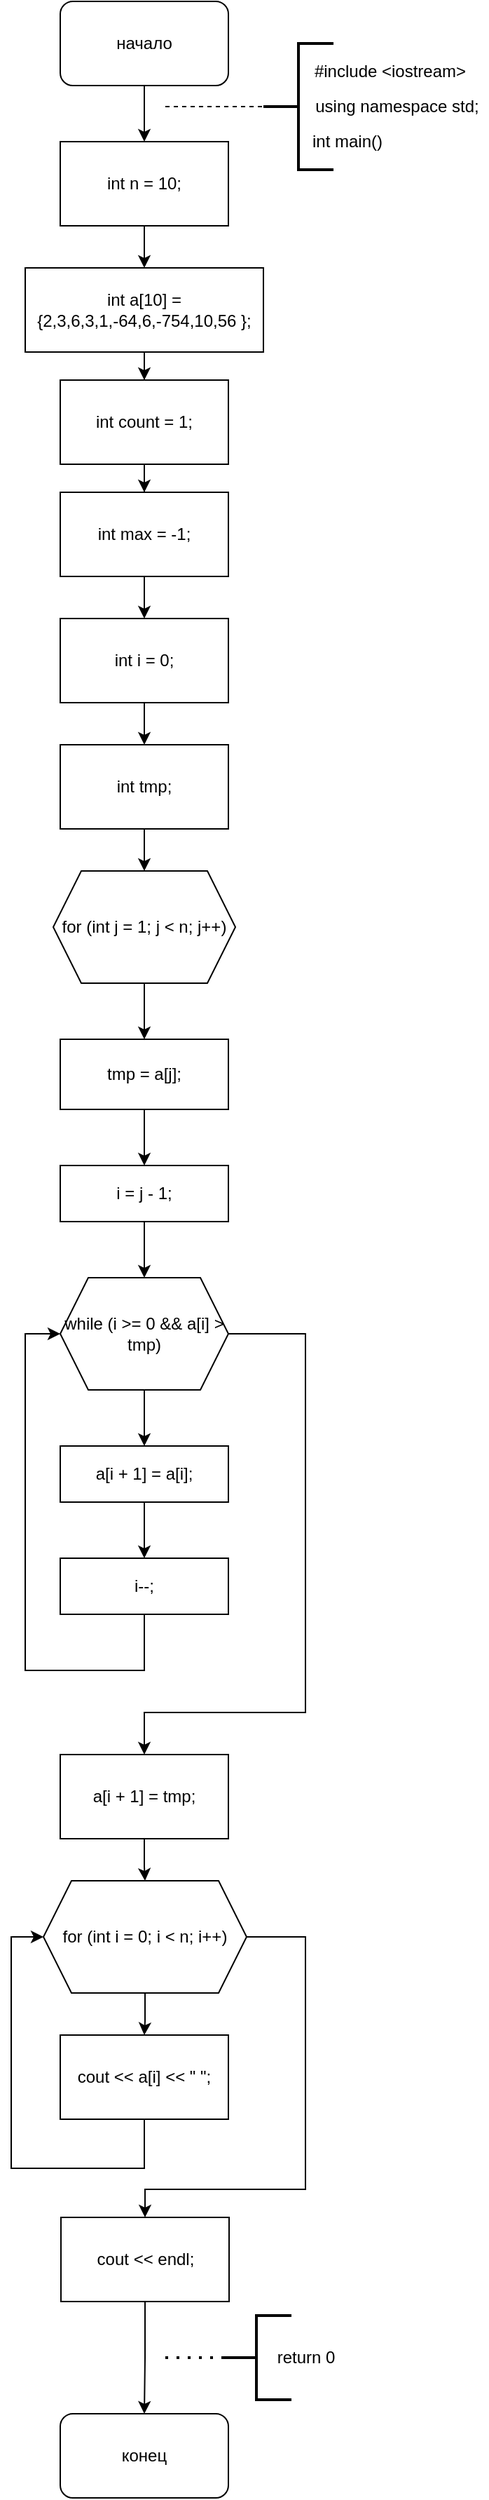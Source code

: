 <mxfile version="16.0.0" type="device"><diagram id="pacBJ31MFpNcYzIpCMAI" name="Page-1"><mxGraphModel dx="1038" dy="551" grid="1" gridSize="10" guides="1" tooltips="1" connect="1" arrows="1" fold="1" page="1" pageScale="1" pageWidth="850" pageHeight="1100" math="0" shadow="0"><root><mxCell id="0"/><mxCell id="1" parent="0"/><mxCell id="Hphds4B4OZ3ojUNfoBEQ-17" style="edgeStyle=orthogonalEdgeStyle;rounded=0;orthogonalLoop=1;jettySize=auto;html=1;" edge="1" parent="1" source="Hphds4B4OZ3ojUNfoBEQ-1" target="Hphds4B4OZ3ojUNfoBEQ-2"><mxGeometry relative="1" as="geometry"/></mxCell><mxCell id="Hphds4B4OZ3ojUNfoBEQ-1" value="начало" style="rounded=1;whiteSpace=wrap;html=1;" vertex="1" parent="1"><mxGeometry x="365" y="40" width="120" height="60" as="geometry"/></mxCell><mxCell id="Hphds4B4OZ3ojUNfoBEQ-19" style="edgeStyle=orthogonalEdgeStyle;rounded=0;orthogonalLoop=1;jettySize=auto;html=1;entryX=0.5;entryY=0;entryDx=0;entryDy=0;" edge="1" parent="1" source="Hphds4B4OZ3ojUNfoBEQ-2" target="Hphds4B4OZ3ojUNfoBEQ-3"><mxGeometry relative="1" as="geometry"/></mxCell><mxCell id="Hphds4B4OZ3ojUNfoBEQ-2" value="int n = 10;" style="rounded=0;whiteSpace=wrap;html=1;" vertex="1" parent="1"><mxGeometry x="365" y="140" width="120" height="60" as="geometry"/></mxCell><mxCell id="Hphds4B4OZ3ojUNfoBEQ-20" style="edgeStyle=orthogonalEdgeStyle;rounded=0;orthogonalLoop=1;jettySize=auto;html=1;" edge="1" parent="1" source="Hphds4B4OZ3ojUNfoBEQ-3" target="Hphds4B4OZ3ojUNfoBEQ-4"><mxGeometry relative="1" as="geometry"/></mxCell><mxCell id="Hphds4B4OZ3ojUNfoBEQ-3" value="int a[10] = {2,3,6,3,1,-64,6,-754,10,56 };" style="rounded=0;whiteSpace=wrap;html=1;" vertex="1" parent="1"><mxGeometry x="340" y="230" width="170" height="60" as="geometry"/></mxCell><mxCell id="Hphds4B4OZ3ojUNfoBEQ-21" style="edgeStyle=orthogonalEdgeStyle;rounded=0;orthogonalLoop=1;jettySize=auto;html=1;" edge="1" parent="1" source="Hphds4B4OZ3ojUNfoBEQ-4" target="Hphds4B4OZ3ojUNfoBEQ-6"><mxGeometry relative="1" as="geometry"/></mxCell><mxCell id="Hphds4B4OZ3ojUNfoBEQ-4" value="int count = 1;" style="rounded=0;whiteSpace=wrap;html=1;" vertex="1" parent="1"><mxGeometry x="365" y="310" width="120" height="60" as="geometry"/></mxCell><mxCell id="Hphds4B4OZ3ojUNfoBEQ-22" style="edgeStyle=orthogonalEdgeStyle;rounded=0;orthogonalLoop=1;jettySize=auto;html=1;entryX=0.5;entryY=0;entryDx=0;entryDy=0;" edge="1" parent="1" source="Hphds4B4OZ3ojUNfoBEQ-6" target="Hphds4B4OZ3ojUNfoBEQ-8"><mxGeometry relative="1" as="geometry"/></mxCell><mxCell id="Hphds4B4OZ3ojUNfoBEQ-6" value="int max = -1;" style="rounded=0;whiteSpace=wrap;html=1;" vertex="1" parent="1"><mxGeometry x="365" y="390" width="120" height="60" as="geometry"/></mxCell><mxCell id="Hphds4B4OZ3ojUNfoBEQ-23" style="edgeStyle=orthogonalEdgeStyle;rounded=0;orthogonalLoop=1;jettySize=auto;html=1;" edge="1" parent="1" source="Hphds4B4OZ3ojUNfoBEQ-8" target="Hphds4B4OZ3ojUNfoBEQ-9"><mxGeometry relative="1" as="geometry"/></mxCell><mxCell id="Hphds4B4OZ3ojUNfoBEQ-8" value="int i = 0;" style="rounded=0;whiteSpace=wrap;html=1;" vertex="1" parent="1"><mxGeometry x="365" y="480" width="120" height="60" as="geometry"/></mxCell><mxCell id="Hphds4B4OZ3ojUNfoBEQ-24" style="edgeStyle=orthogonalEdgeStyle;rounded=0;orthogonalLoop=1;jettySize=auto;html=1;entryX=0.5;entryY=0;entryDx=0;entryDy=0;" edge="1" parent="1" source="Hphds4B4OZ3ojUNfoBEQ-9" target="Hphds4B4OZ3ojUNfoBEQ-10"><mxGeometry relative="1" as="geometry"/></mxCell><mxCell id="Hphds4B4OZ3ojUNfoBEQ-9" value="int tmp;" style="rounded=0;whiteSpace=wrap;html=1;" vertex="1" parent="1"><mxGeometry x="365" y="570" width="120" height="60" as="geometry"/></mxCell><mxCell id="Hphds4B4OZ3ojUNfoBEQ-25" style="edgeStyle=orthogonalEdgeStyle;rounded=0;orthogonalLoop=1;jettySize=auto;html=1;entryX=0.5;entryY=0;entryDx=0;entryDy=0;" edge="1" parent="1" source="Hphds4B4OZ3ojUNfoBEQ-10" target="Hphds4B4OZ3ojUNfoBEQ-11"><mxGeometry relative="1" as="geometry"/></mxCell><mxCell id="Hphds4B4OZ3ojUNfoBEQ-10" value="for (int j = 1; j &lt; n; j++)" style="shape=hexagon;perimeter=hexagonPerimeter2;whiteSpace=wrap;html=1;fixedSize=1;" vertex="1" parent="1"><mxGeometry x="360" y="660" width="130" height="80" as="geometry"/></mxCell><mxCell id="Hphds4B4OZ3ojUNfoBEQ-26" style="edgeStyle=orthogonalEdgeStyle;rounded=0;orthogonalLoop=1;jettySize=auto;html=1;entryX=0.5;entryY=0;entryDx=0;entryDy=0;" edge="1" parent="1" source="Hphds4B4OZ3ojUNfoBEQ-11" target="Hphds4B4OZ3ojUNfoBEQ-12"><mxGeometry relative="1" as="geometry"/></mxCell><mxCell id="Hphds4B4OZ3ojUNfoBEQ-11" value="tmp = a[j];" style="rounded=0;whiteSpace=wrap;html=1;" vertex="1" parent="1"><mxGeometry x="365" y="780" width="120" height="50" as="geometry"/></mxCell><mxCell id="Hphds4B4OZ3ojUNfoBEQ-27" style="edgeStyle=orthogonalEdgeStyle;rounded=0;orthogonalLoop=1;jettySize=auto;html=1;entryX=0.5;entryY=0;entryDx=0;entryDy=0;" edge="1" parent="1" source="Hphds4B4OZ3ojUNfoBEQ-12" target="Hphds4B4OZ3ojUNfoBEQ-14"><mxGeometry relative="1" as="geometry"/></mxCell><mxCell id="Hphds4B4OZ3ojUNfoBEQ-12" value="i = j - 1;" style="rounded=0;whiteSpace=wrap;html=1;" vertex="1" parent="1"><mxGeometry x="365" y="870" width="120" height="40" as="geometry"/></mxCell><mxCell id="Hphds4B4OZ3ojUNfoBEQ-28" style="edgeStyle=orthogonalEdgeStyle;rounded=0;orthogonalLoop=1;jettySize=auto;html=1;" edge="1" parent="1" source="Hphds4B4OZ3ojUNfoBEQ-14" target="Hphds4B4OZ3ojUNfoBEQ-15"><mxGeometry relative="1" as="geometry"/></mxCell><mxCell id="Hphds4B4OZ3ojUNfoBEQ-34" style="edgeStyle=orthogonalEdgeStyle;rounded=0;orthogonalLoop=1;jettySize=auto;html=1;entryX=0.5;entryY=0;entryDx=0;entryDy=0;" edge="1" parent="1" source="Hphds4B4OZ3ojUNfoBEQ-14" target="Hphds4B4OZ3ojUNfoBEQ-31"><mxGeometry relative="1" as="geometry"><Array as="points"><mxPoint x="540" y="990"/><mxPoint x="540" y="1260"/><mxPoint x="425" y="1260"/></Array></mxGeometry></mxCell><mxCell id="Hphds4B4OZ3ojUNfoBEQ-14" value="while (i &gt;= 0 &amp;&amp; a[i] &gt; tmp)" style="shape=hexagon;perimeter=hexagonPerimeter2;whiteSpace=wrap;html=1;fixedSize=1;" vertex="1" parent="1"><mxGeometry x="365" y="950" width="120" height="80" as="geometry"/></mxCell><mxCell id="Hphds4B4OZ3ojUNfoBEQ-29" style="edgeStyle=orthogonalEdgeStyle;rounded=0;orthogonalLoop=1;jettySize=auto;html=1;entryX=0.5;entryY=0;entryDx=0;entryDy=0;" edge="1" parent="1" source="Hphds4B4OZ3ojUNfoBEQ-15" target="Hphds4B4OZ3ojUNfoBEQ-16"><mxGeometry relative="1" as="geometry"/></mxCell><mxCell id="Hphds4B4OZ3ojUNfoBEQ-15" value="a[i + 1] = a[i];" style="rounded=0;whiteSpace=wrap;html=1;" vertex="1" parent="1"><mxGeometry x="365" y="1070" width="120" height="40" as="geometry"/></mxCell><mxCell id="Hphds4B4OZ3ojUNfoBEQ-30" style="edgeStyle=orthogonalEdgeStyle;rounded=0;orthogonalLoop=1;jettySize=auto;html=1;entryX=0;entryY=0.5;entryDx=0;entryDy=0;" edge="1" parent="1" source="Hphds4B4OZ3ojUNfoBEQ-16" target="Hphds4B4OZ3ojUNfoBEQ-14"><mxGeometry relative="1" as="geometry"><mxPoint x="260" y="1060" as="targetPoint"/><Array as="points"><mxPoint x="425" y="1230"/><mxPoint x="340" y="1230"/><mxPoint x="340" y="990"/></Array></mxGeometry></mxCell><mxCell id="Hphds4B4OZ3ojUNfoBEQ-16" value="i--;" style="rounded=0;whiteSpace=wrap;html=1;" vertex="1" parent="1"><mxGeometry x="365" y="1150" width="120" height="40" as="geometry"/></mxCell><mxCell id="Hphds4B4OZ3ojUNfoBEQ-37" style="edgeStyle=orthogonalEdgeStyle;rounded=0;orthogonalLoop=1;jettySize=auto;html=1;entryX=0.5;entryY=0;entryDx=0;entryDy=0;" edge="1" parent="1" source="Hphds4B4OZ3ojUNfoBEQ-31" target="Hphds4B4OZ3ojUNfoBEQ-35"><mxGeometry relative="1" as="geometry"/></mxCell><mxCell id="Hphds4B4OZ3ojUNfoBEQ-31" value="a[i + 1] = tmp;" style="rounded=0;whiteSpace=wrap;html=1;" vertex="1" parent="1"><mxGeometry x="365" y="1290" width="120" height="60" as="geometry"/></mxCell><mxCell id="Hphds4B4OZ3ojUNfoBEQ-38" style="edgeStyle=orthogonalEdgeStyle;rounded=0;orthogonalLoop=1;jettySize=auto;html=1;" edge="1" parent="1" source="Hphds4B4OZ3ojUNfoBEQ-35" target="Hphds4B4OZ3ojUNfoBEQ-36"><mxGeometry relative="1" as="geometry"/></mxCell><mxCell id="Hphds4B4OZ3ojUNfoBEQ-42" style="edgeStyle=orthogonalEdgeStyle;rounded=0;orthogonalLoop=1;jettySize=auto;html=1;entryX=0.5;entryY=0;entryDx=0;entryDy=0;" edge="1" parent="1" source="Hphds4B4OZ3ojUNfoBEQ-35" target="Hphds4B4OZ3ojUNfoBEQ-40"><mxGeometry relative="1" as="geometry"><Array as="points"><mxPoint x="540" y="1420"/><mxPoint x="540" y="1600"/><mxPoint x="426" y="1600"/></Array></mxGeometry></mxCell><mxCell id="Hphds4B4OZ3ojUNfoBEQ-35" value="for (int i = 0; i &lt; n; i++)" style="shape=hexagon;perimeter=hexagonPerimeter2;whiteSpace=wrap;html=1;fixedSize=1;" vertex="1" parent="1"><mxGeometry x="353" y="1380" width="145" height="80" as="geometry"/></mxCell><mxCell id="Hphds4B4OZ3ojUNfoBEQ-39" style="edgeStyle=orthogonalEdgeStyle;rounded=0;orthogonalLoop=1;jettySize=auto;html=1;entryX=0;entryY=0.5;entryDx=0;entryDy=0;" edge="1" parent="1" source="Hphds4B4OZ3ojUNfoBEQ-36" target="Hphds4B4OZ3ojUNfoBEQ-35"><mxGeometry relative="1" as="geometry"><mxPoint x="380" y="1620" as="targetPoint"/><Array as="points"><mxPoint x="425" y="1585"/><mxPoint x="330" y="1585"/><mxPoint x="330" y="1420"/></Array></mxGeometry></mxCell><mxCell id="Hphds4B4OZ3ojUNfoBEQ-36" value="cout &lt;&lt; a[i] &lt;&lt; &quot; &quot;;" style="rounded=0;whiteSpace=wrap;html=1;" vertex="1" parent="1"><mxGeometry x="365" y="1490" width="120" height="60" as="geometry"/></mxCell><mxCell id="Hphds4B4OZ3ojUNfoBEQ-43" style="edgeStyle=orthogonalEdgeStyle;rounded=0;orthogonalLoop=1;jettySize=auto;html=1;" edge="1" parent="1" source="Hphds4B4OZ3ojUNfoBEQ-40" target="Hphds4B4OZ3ojUNfoBEQ-41"><mxGeometry relative="1" as="geometry"/></mxCell><mxCell id="Hphds4B4OZ3ojUNfoBEQ-40" value="cout &lt;&lt; endl;" style="rounded=0;whiteSpace=wrap;html=1;" vertex="1" parent="1"><mxGeometry x="365.5" y="1620" width="120" height="60" as="geometry"/></mxCell><mxCell id="Hphds4B4OZ3ojUNfoBEQ-41" value="конец" style="rounded=1;whiteSpace=wrap;html=1;" vertex="1" parent="1"><mxGeometry x="365" y="1760" width="120" height="60" as="geometry"/></mxCell><mxCell id="Hphds4B4OZ3ojUNfoBEQ-44" value="" style="strokeWidth=2;html=1;shape=mxgraph.flowchart.annotation_2;align=left;labelPosition=right;pointerEvents=1;" vertex="1" parent="1"><mxGeometry x="480" y="1690" width="50" height="60" as="geometry"/></mxCell><mxCell id="Hphds4B4OZ3ojUNfoBEQ-45" value="return 0" style="text;html=1;align=center;verticalAlign=middle;resizable=0;points=[];autosize=1;strokeColor=none;fillColor=none;" vertex="1" parent="1"><mxGeometry x="510" y="1710" width="60" height="20" as="geometry"/></mxCell><mxCell id="Hphds4B4OZ3ojUNfoBEQ-46" value="" style="endArrow=none;dashed=1;html=1;dashPattern=1 3;strokeWidth=2;rounded=0;entryX=0;entryY=0.5;entryDx=0;entryDy=0;entryPerimeter=0;" edge="1" parent="1" target="Hphds4B4OZ3ojUNfoBEQ-44"><mxGeometry width="50" height="50" relative="1" as="geometry"><mxPoint x="440" y="1720" as="sourcePoint"/><mxPoint x="450" y="1560" as="targetPoint"/></mxGeometry></mxCell><mxCell id="Hphds4B4OZ3ojUNfoBEQ-47" value="" style="strokeWidth=2;html=1;shape=mxgraph.flowchart.annotation_2;align=left;labelPosition=right;pointerEvents=1;" vertex="1" parent="1"><mxGeometry x="510" y="70" width="50" height="90" as="geometry"/></mxCell><mxCell id="Hphds4B4OZ3ojUNfoBEQ-48" value="#include &amp;lt;iostream&amp;gt;" style="text;html=1;align=center;verticalAlign=middle;resizable=0;points=[];autosize=1;strokeColor=none;fillColor=none;" vertex="1" parent="1"><mxGeometry x="540" y="80" width="120" height="20" as="geometry"/></mxCell><mxCell id="Hphds4B4OZ3ojUNfoBEQ-49" value="using namespace std;" style="text;html=1;align=center;verticalAlign=middle;resizable=0;points=[];autosize=1;strokeColor=none;fillColor=none;" vertex="1" parent="1"><mxGeometry x="540" y="105" width="130" height="20" as="geometry"/></mxCell><mxCell id="Hphds4B4OZ3ojUNfoBEQ-50" value="int main()" style="text;html=1;strokeColor=none;fillColor=none;align=center;verticalAlign=middle;whiteSpace=wrap;rounded=0;" vertex="1" parent="1"><mxGeometry x="540" y="125" width="60" height="30" as="geometry"/></mxCell><mxCell id="Hphds4B4OZ3ojUNfoBEQ-51" value="" style="endArrow=none;dashed=1;html=1;rounded=0;entryX=0;entryY=0.5;entryDx=0;entryDy=0;entryPerimeter=0;" edge="1" parent="1" target="Hphds4B4OZ3ojUNfoBEQ-47"><mxGeometry width="50" height="50" relative="1" as="geometry"><mxPoint x="440" y="115" as="sourcePoint"/><mxPoint x="450" y="160" as="targetPoint"/></mxGeometry></mxCell></root></mxGraphModel></diagram></mxfile>
